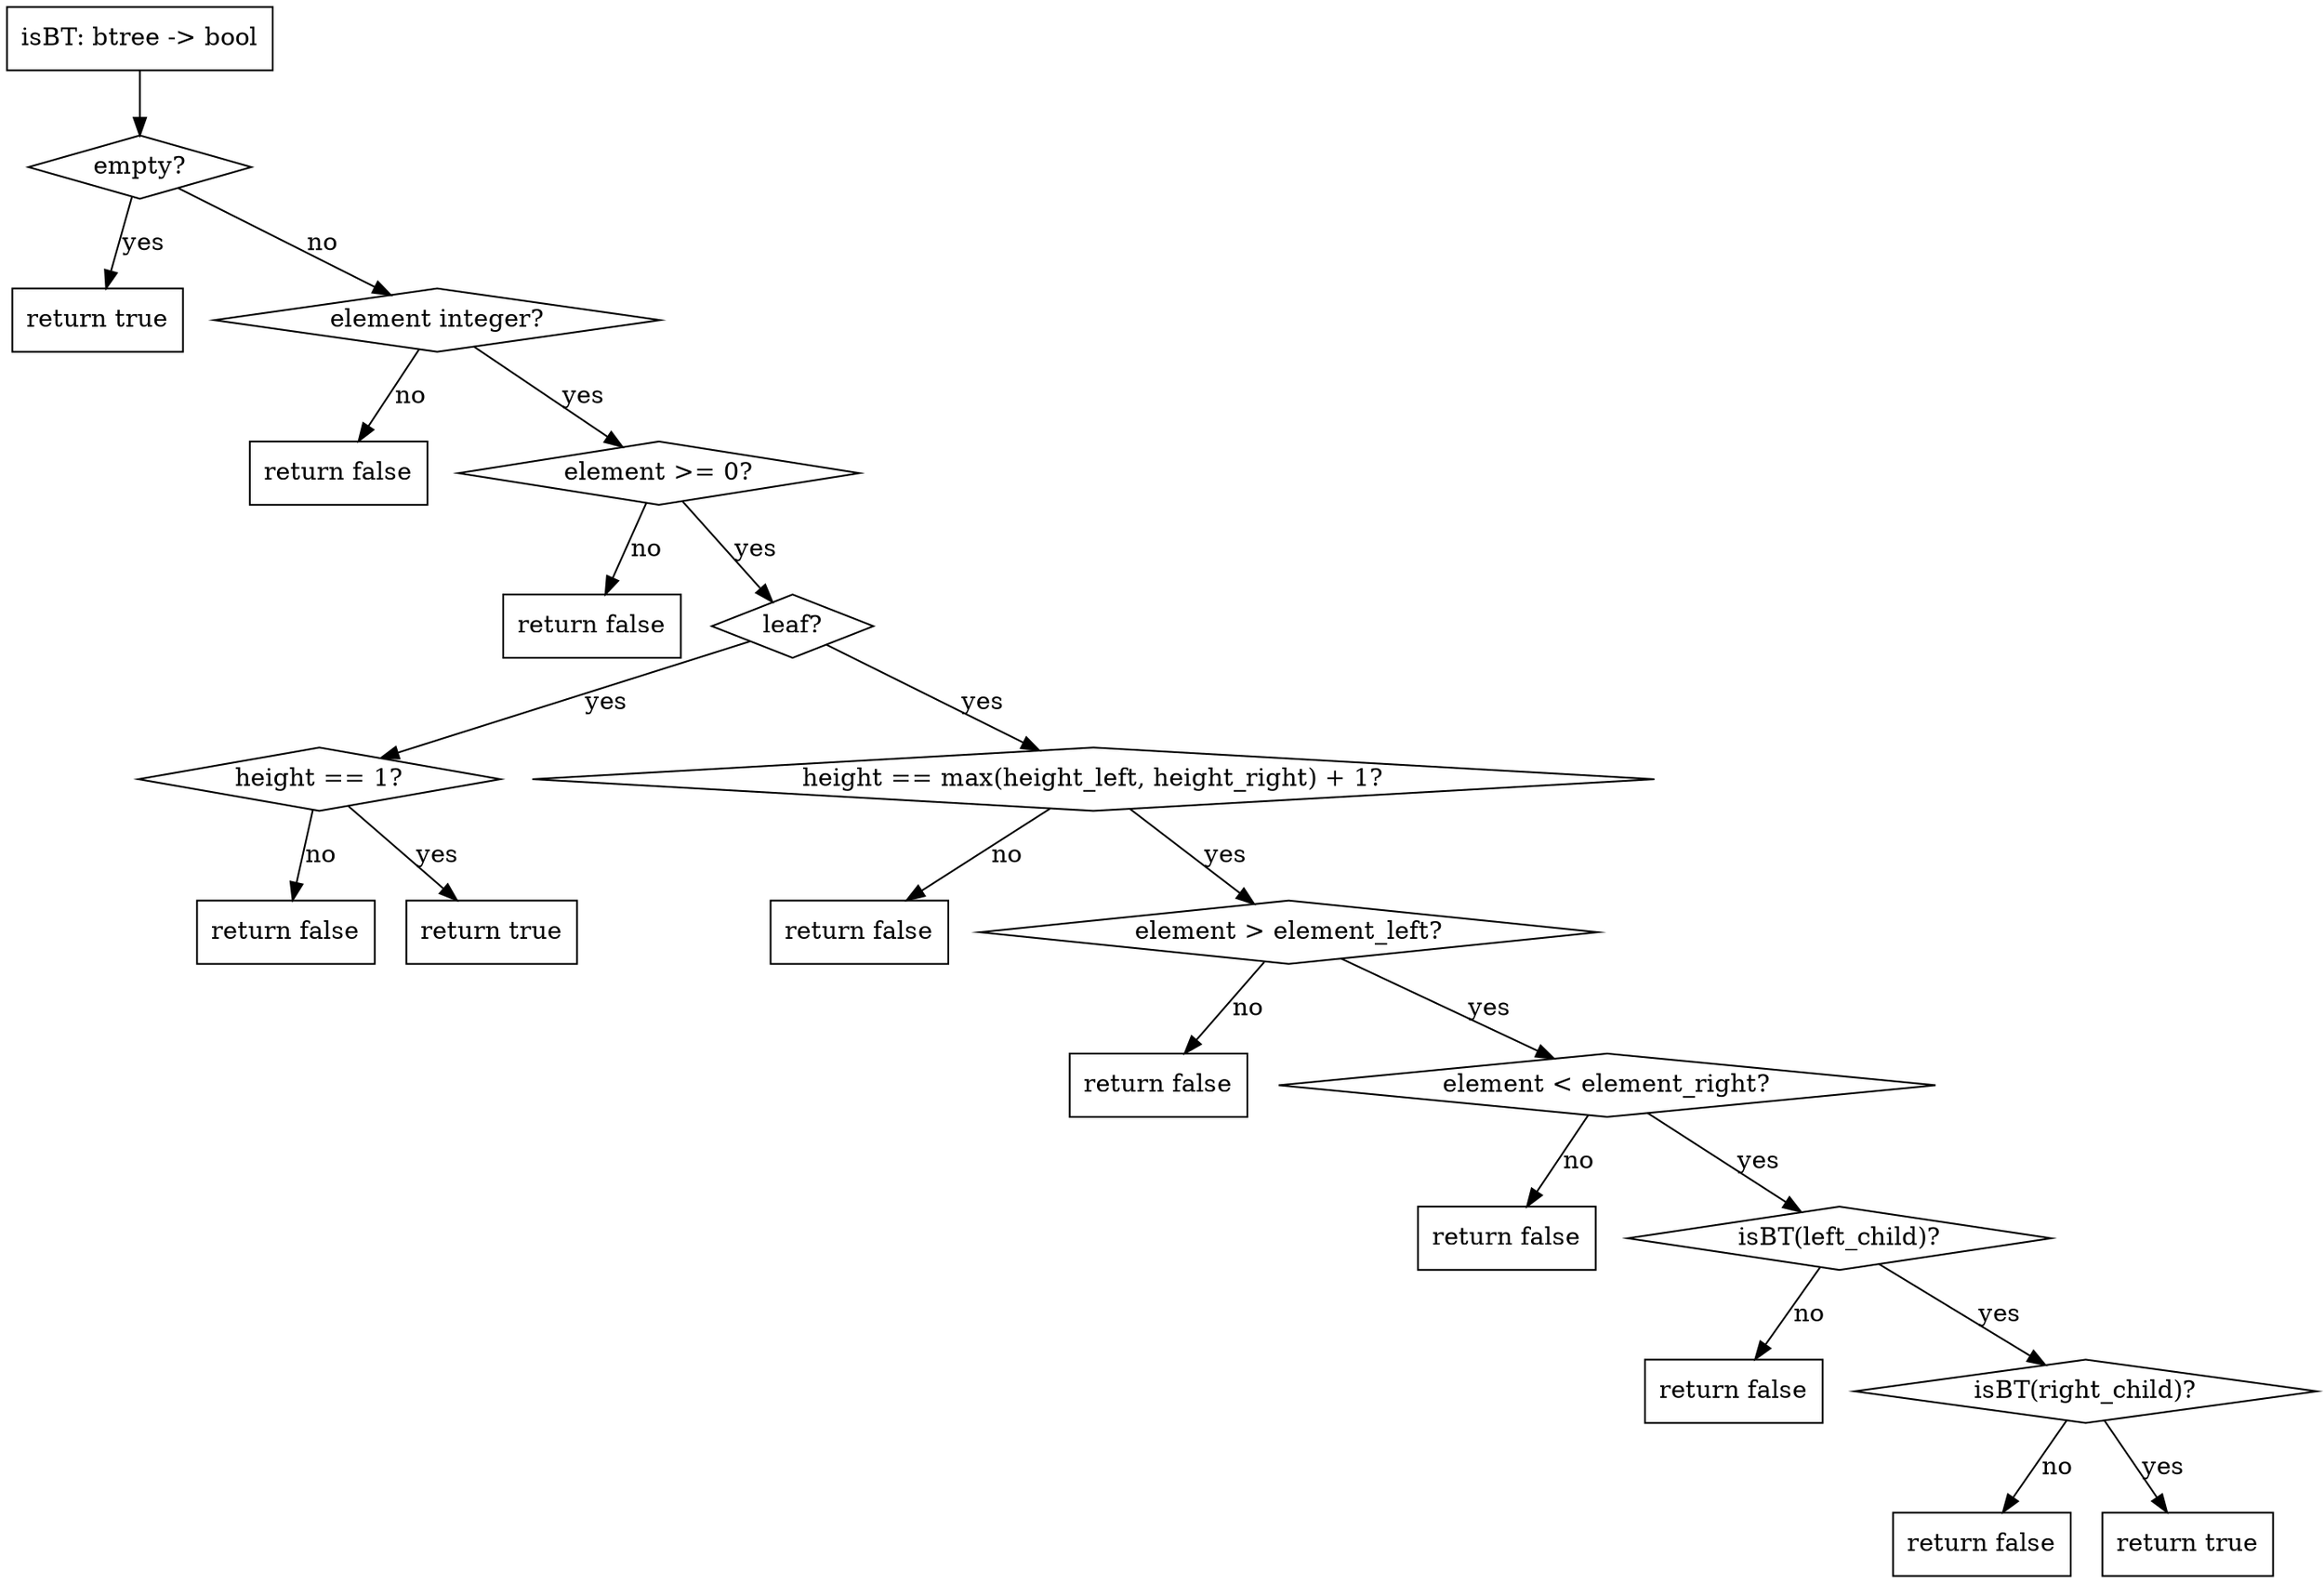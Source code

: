 digraph Q {

node [shape = box];
compound = true;

//insert
    "isBT: btree -> bool" -> a1
    a1 [label = "empty?" shape = diamond]
    a1 -> true1 [label = "yes"]
    a1 -> a2 [label = "no"]
    a2 [label = "element integer?" shape = diamond]
    a2 -> false1 [label = "no"]
    a2 -> a3 [label = "yes"]
    a3 [label = "element >= 0?" shape = diamond]
    a3 -> false2 [label = "no"]
    a3 -> a4 [label = "yes"]
    a4 [label = "leaf?" shape = diamond]
    a4 -> a5 [label = "yes"]
    //a4 -> a6 [label = "no"]
    a5 [label = "height == 1?" shape = diamond]
    a5 -> false3 [label = "no"]
    a5 -> true2 [label = "yes"]
    //a6 [label = "height > 0?" shape = diamond]
    //a6 -> false [label = "no"]
    a4 -> a7 [label = "yes"]
    a7 [label = "height == max(height_left, height_right) + 1?" shape = diamond]
    a7 -> false4 [label = "no"]
    a7 -> a8 [label = "yes"]
    a8 [label = "element > element_left?" shape = diamond]
    a8 -> false5 [label = "no"]
    a8 -> a9 [label = "yes"]
    a9 [label = "element < element_right?" shape = diamond]
    a9 -> false6 [label = "no"]
    a9 -> a10 [label = "yes"]
    a10 [label = "isBT(left_child)?" shape = diamond]
    a10 -> false7 [label = "no"]
    a10 -> a11 [label = "yes"]
    a11 [label = "isBT(right_child)?" shape = diamond]
    a11 -> false8 [label = "no"]
    a11 -> true3 [label = "yes"]
    
    true1 [label = "return true"]
    false1 [label = "return false"]
    true2 [label = "return true"]
    false2 [label = "return false"]
    true3 [label = "return true"]
    false3 [label = "return false"]
    false4 [label = "return false"]
    false5 [label = "return false"]
    false6 [label = "return false"]
    false7 [label = "return false"]
    false8 [label = "return false"]
    
}